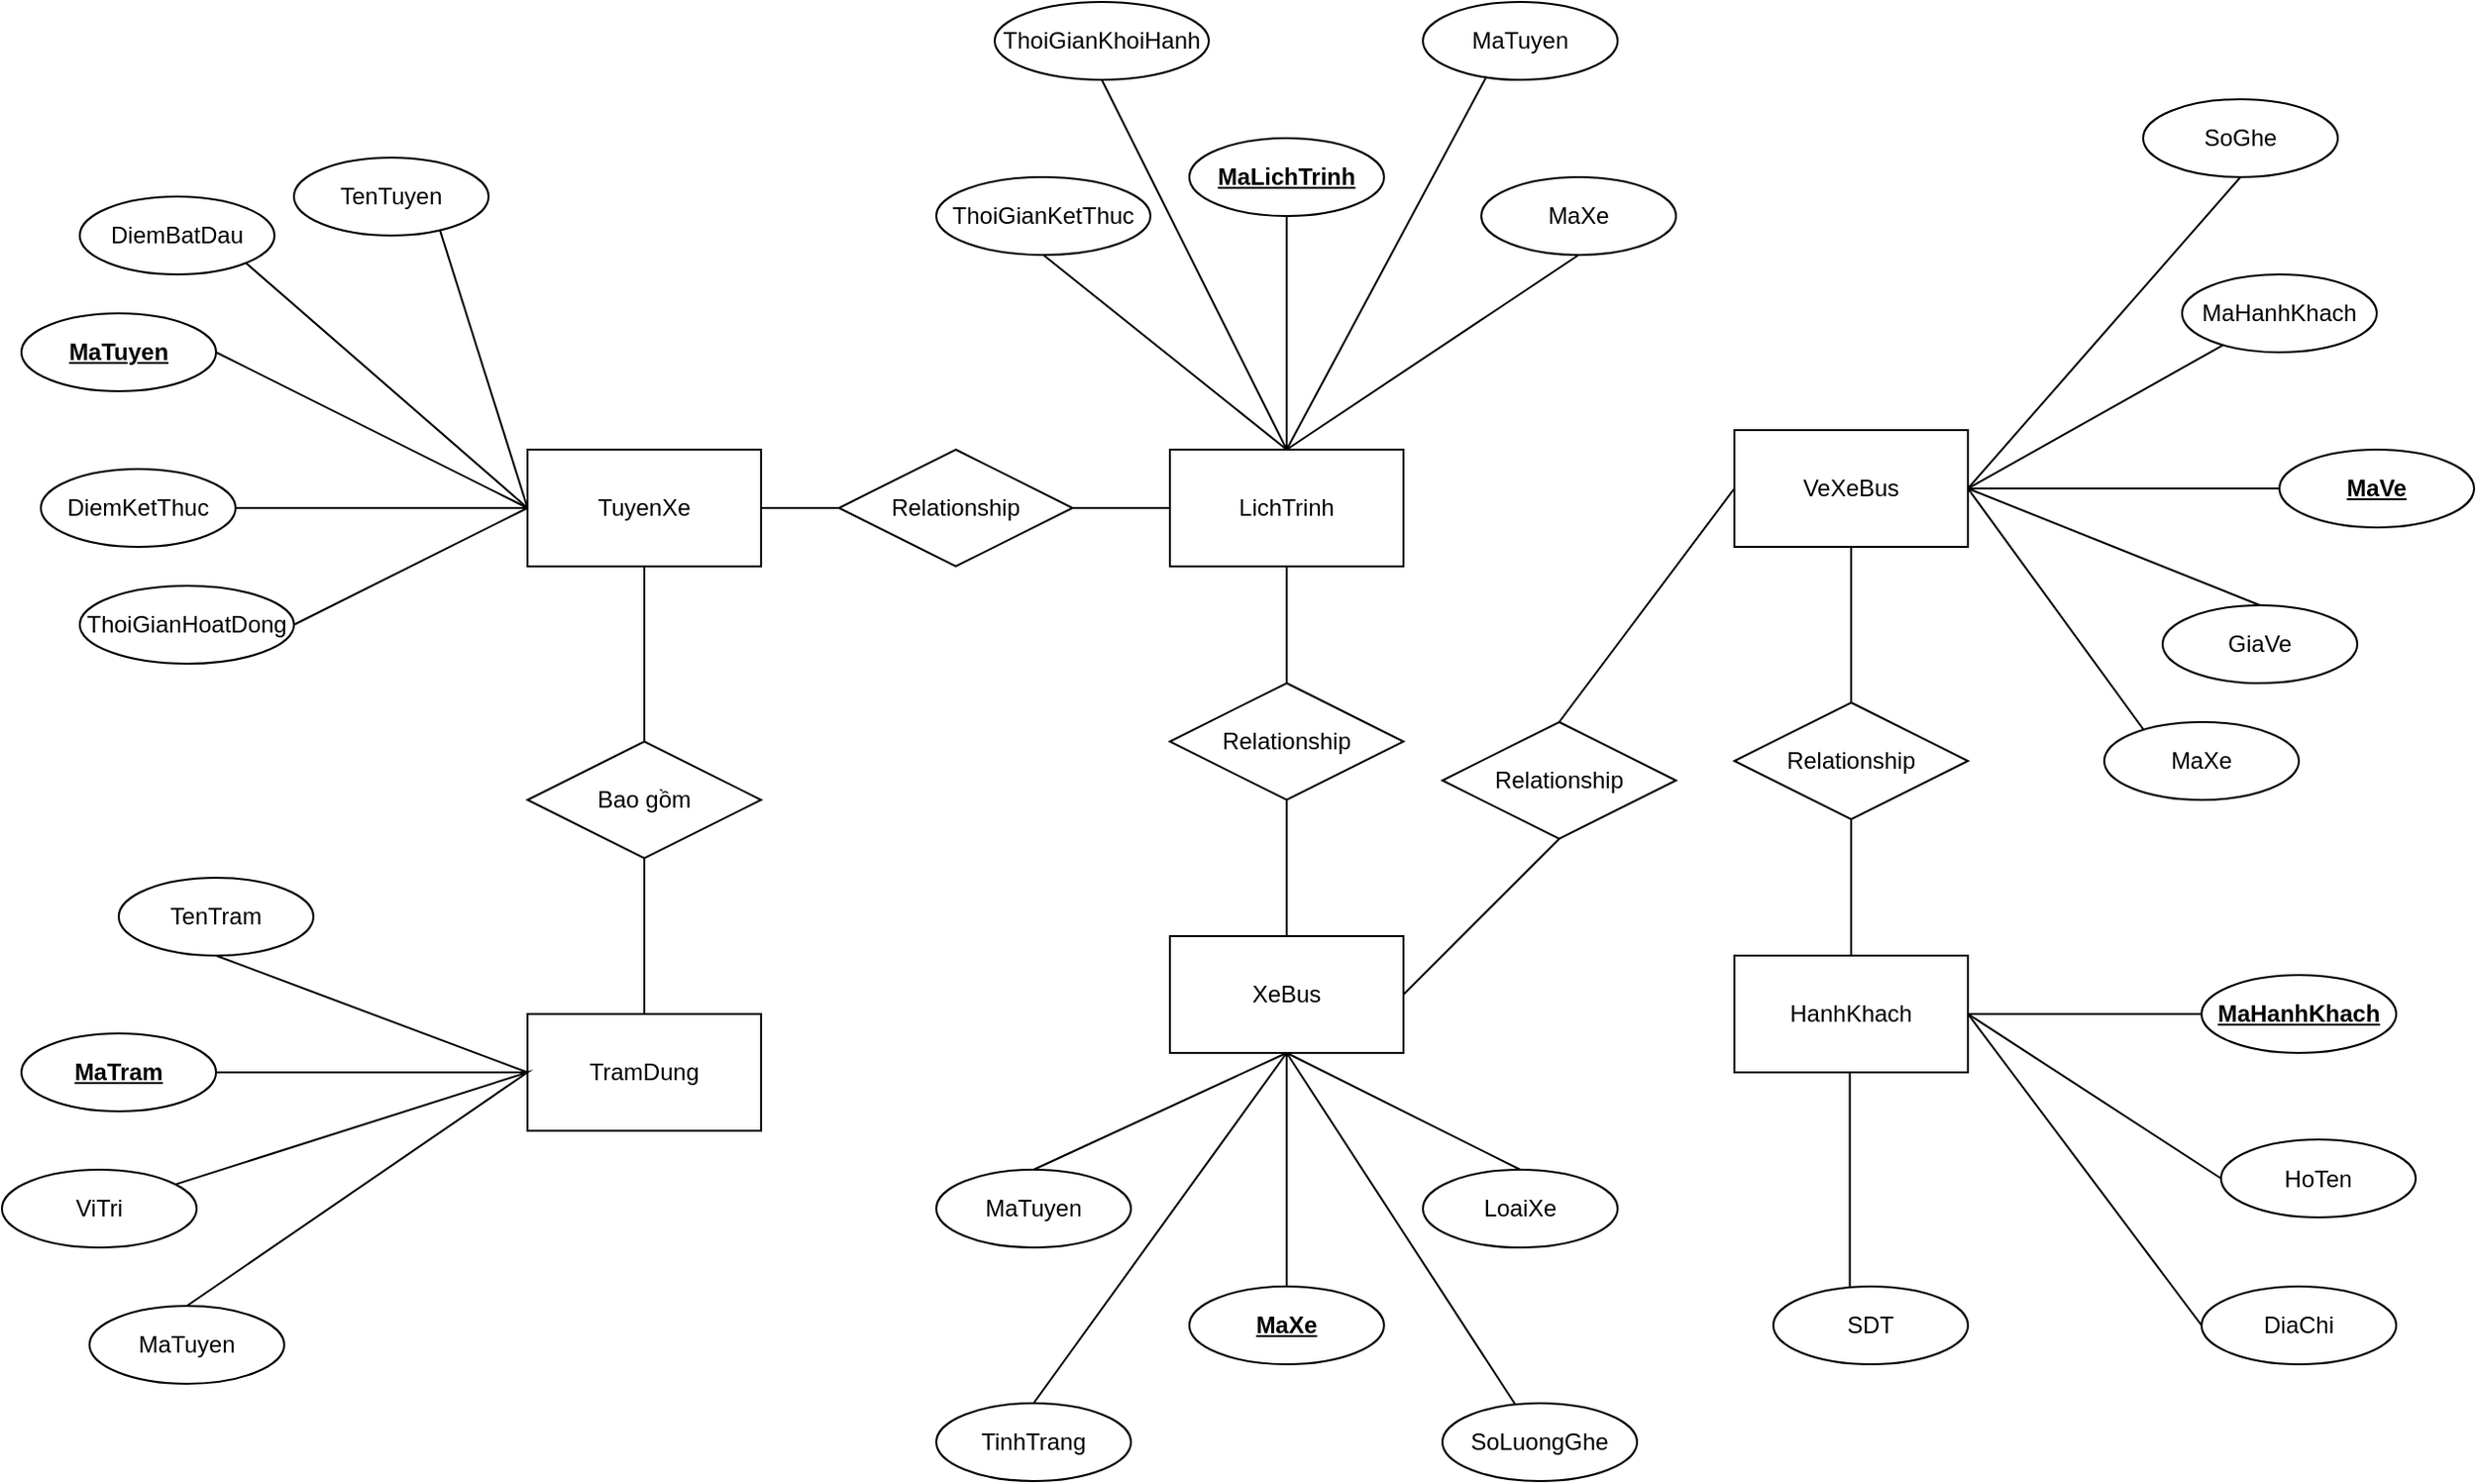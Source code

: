 <mxfile version="22.1.0" type="github">
  <diagram name="Trang-1" id="NK_kYnIEBoEDkR1kCW_3">
    <mxGraphModel dx="1970" dy="654" grid="1" gridSize="10" guides="1" tooltips="1" connect="1" arrows="1" fold="1" page="1" pageScale="1" pageWidth="827" pageHeight="1169" math="0" shadow="0">
      <root>
        <mxCell id="0" />
        <mxCell id="1" parent="0" />
        <mxCell id="Lww2wi2sFg32ggB8nQ_b-1" value="TuyenXe" style="rounded=0;whiteSpace=wrap;html=1;" parent="1" vertex="1">
          <mxGeometry x="10" y="230" width="120" height="60" as="geometry" />
        </mxCell>
        <mxCell id="Lww2wi2sFg32ggB8nQ_b-2" value="XeBus" style="rounded=0;whiteSpace=wrap;html=1;" parent="1" vertex="1">
          <mxGeometry x="340" y="480" width="120" height="60" as="geometry" />
        </mxCell>
        <mxCell id="Lww2wi2sFg32ggB8nQ_b-3" value="VeXeBus" style="rounded=0;whiteSpace=wrap;html=1;" parent="1" vertex="1">
          <mxGeometry x="630" y="220" width="120" height="60" as="geometry" />
        </mxCell>
        <mxCell id="Lww2wi2sFg32ggB8nQ_b-4" value="HanhKhach" style="rounded=0;whiteSpace=wrap;html=1;" parent="1" vertex="1">
          <mxGeometry x="630" y="490" width="120" height="60" as="geometry" />
        </mxCell>
        <mxCell id="Lww2wi2sFg32ggB8nQ_b-5" value="TramDung" style="rounded=0;whiteSpace=wrap;html=1;" parent="1" vertex="1">
          <mxGeometry x="10" y="520" width="120" height="60" as="geometry" />
        </mxCell>
        <mxCell id="Lww2wi2sFg32ggB8nQ_b-6" value="LichTrinh" style="rounded=0;whiteSpace=wrap;html=1;" parent="1" vertex="1">
          <mxGeometry x="340" y="230" width="120" height="60" as="geometry" />
        </mxCell>
        <mxCell id="Lww2wi2sFg32ggB8nQ_b-7" value="" style="endArrow=none;html=1;rounded=0;exitX=1;exitY=0.5;exitDx=0;exitDy=0;entryX=0;entryY=0.5;entryDx=0;entryDy=0;" parent="1" source="Lww2wi2sFg32ggB8nQ_b-1" target="Lww2wi2sFg32ggB8nQ_b-6" edge="1">
          <mxGeometry width="50" height="50" relative="1" as="geometry">
            <mxPoint x="390" y="240" as="sourcePoint" />
            <mxPoint x="320" y="190" as="targetPoint" />
          </mxGeometry>
        </mxCell>
        <object label="" id="Lww2wi2sFg32ggB8nQ_b-8">
          <mxCell style="endArrow=none;html=1;rounded=0;exitX=0.5;exitY=1;exitDx=0;exitDy=0;" parent="1" source="Lww2wi2sFg32ggB8nQ_b-6" target="Lww2wi2sFg32ggB8nQ_b-2" edge="1">
            <mxGeometry width="50" height="50" relative="1" as="geometry">
              <mxPoint x="390" y="240" as="sourcePoint" />
              <mxPoint x="380" y="150" as="targetPoint" />
            </mxGeometry>
          </mxCell>
        </object>
        <mxCell id="Lww2wi2sFg32ggB8nQ_b-9" value="" style="endArrow=none;html=1;rounded=0;entryX=0.5;entryY=1;entryDx=0;entryDy=0;exitX=0.5;exitY=0;exitDx=0;exitDy=0;" parent="1" source="In0ACsNn3nNOARFCslo5-99" target="Lww2wi2sFg32ggB8nQ_b-1" edge="1">
          <mxGeometry width="50" height="50" relative="1" as="geometry">
            <mxPoint x="390" y="240" as="sourcePoint" />
            <mxPoint x="440" y="190" as="targetPoint" />
          </mxGeometry>
        </mxCell>
        <mxCell id="Lww2wi2sFg32ggB8nQ_b-10" value="" style="endArrow=none;html=1;rounded=0;exitX=0.5;exitY=0;exitDx=0;exitDy=0;entryX=0.5;entryY=1;entryDx=0;entryDy=0;" parent="1" source="Lww2wi2sFg32ggB8nQ_b-4" target="Lww2wi2sFg32ggB8nQ_b-3" edge="1">
          <mxGeometry width="50" height="50" relative="1" as="geometry">
            <mxPoint x="390" y="240" as="sourcePoint" />
            <mxPoint x="440" y="190" as="targetPoint" />
          </mxGeometry>
        </mxCell>
        <mxCell id="Lww2wi2sFg32ggB8nQ_b-11" value="" style="endArrow=none;html=1;rounded=0;exitX=0;exitY=0.5;exitDx=0;exitDy=0;entryX=1;entryY=0.5;entryDx=0;entryDy=0;" parent="1" source="Lww2wi2sFg32ggB8nQ_b-3" target="Lww2wi2sFg32ggB8nQ_b-2" edge="1">
          <mxGeometry width="50" height="50" relative="1" as="geometry">
            <mxPoint x="390" y="240" as="sourcePoint" />
            <mxPoint x="440" y="190" as="targetPoint" />
            <Array as="points">
              <mxPoint x="540" y="370" />
              <mxPoint x="540" y="430" />
            </Array>
          </mxGeometry>
        </mxCell>
        <mxCell id="In0ACsNn3nNOARFCslo5-7" value="" style="endArrow=none;html=1;rounded=0;exitX=1;exitY=0.5;exitDx=0;exitDy=0;entryX=0;entryY=0.5;entryDx=0;entryDy=0;" edge="1" parent="1" source="In0ACsNn3nNOARFCslo5-21" target="Lww2wi2sFg32ggB8nQ_b-1">
          <mxGeometry width="50" height="50" relative="1" as="geometry">
            <mxPoint x="-40" y="250" as="sourcePoint" />
            <mxPoint x="350" y="250" as="targetPoint" />
          </mxGeometry>
        </mxCell>
        <mxCell id="In0ACsNn3nNOARFCslo5-10" value="" style="endArrow=none;html=1;rounded=0;entryX=0;entryY=0.5;entryDx=0;entryDy=0;exitX=1;exitY=0.5;exitDx=0;exitDy=0;" edge="1" parent="1" source="In0ACsNn3nNOARFCslo5-20" target="Lww2wi2sFg32ggB8nQ_b-1">
          <mxGeometry width="50" height="50" relative="1" as="geometry">
            <mxPoint x="-52" y="187" as="sourcePoint" />
            <mxPoint x="350" y="250" as="targetPoint" />
          </mxGeometry>
        </mxCell>
        <mxCell id="In0ACsNn3nNOARFCslo5-11" value="" style="endArrow=none;html=1;rounded=0;exitX=0;exitY=0.5;exitDx=0;exitDy=0;entryX=1;entryY=1;entryDx=0;entryDy=0;" edge="1" parent="1" source="Lww2wi2sFg32ggB8nQ_b-1" target="In0ACsNn3nNOARFCslo5-19">
          <mxGeometry width="50" height="50" relative="1" as="geometry">
            <mxPoint x="300" y="300" as="sourcePoint" />
            <mxPoint x="-64.5" y="131.3" as="targetPoint" />
          </mxGeometry>
        </mxCell>
        <mxCell id="In0ACsNn3nNOARFCslo5-12" value="" style="endArrow=none;html=1;rounded=0;exitX=0;exitY=0.5;exitDx=0;exitDy=0;entryX=0.75;entryY=0.93;entryDx=0;entryDy=0;entryPerimeter=0;" edge="1" parent="1" source="Lww2wi2sFg32ggB8nQ_b-1" target="In0ACsNn3nNOARFCslo5-18">
          <mxGeometry width="50" height="50" relative="1" as="geometry">
            <mxPoint x="300" y="300" as="sourcePoint" />
            <mxPoint x="-50" y="70" as="targetPoint" />
          </mxGeometry>
        </mxCell>
        <mxCell id="In0ACsNn3nNOARFCslo5-16" value="" style="endArrow=none;html=1;rounded=0;entryX=1;entryY=0.5;entryDx=0;entryDy=0;" edge="1" parent="1" target="In0ACsNn3nNOARFCslo5-17">
          <mxGeometry width="50" height="50" relative="1" as="geometry">
            <mxPoint x="10" y="260" as="sourcePoint" />
            <mxPoint x="66.522" y="60" as="targetPoint" />
          </mxGeometry>
        </mxCell>
        <mxCell id="In0ACsNn3nNOARFCslo5-17" value="&lt;b&gt;MaTuyen&lt;/b&gt;" style="ellipse;whiteSpace=wrap;html=1;align=center;fontStyle=4;" vertex="1" parent="1">
          <mxGeometry x="-250" y="160" width="100" height="40" as="geometry" />
        </mxCell>
        <mxCell id="In0ACsNn3nNOARFCslo5-18" value="TenTuyen" style="ellipse;whiteSpace=wrap;html=1;align=center;" vertex="1" parent="1">
          <mxGeometry x="-110" y="80" width="100" height="40" as="geometry" />
        </mxCell>
        <mxCell id="In0ACsNn3nNOARFCslo5-19" value="DiemBatDau" style="ellipse;whiteSpace=wrap;html=1;align=center;" vertex="1" parent="1">
          <mxGeometry x="-220" y="100" width="100" height="40" as="geometry" />
        </mxCell>
        <mxCell id="In0ACsNn3nNOARFCslo5-20" value="DiemKetThuc" style="ellipse;whiteSpace=wrap;html=1;align=center;" vertex="1" parent="1">
          <mxGeometry x="-240" y="240" width="100" height="40" as="geometry" />
        </mxCell>
        <mxCell id="In0ACsNn3nNOARFCslo5-21" value="ThoiGianHoatDong" style="ellipse;whiteSpace=wrap;html=1;align=center;" vertex="1" parent="1">
          <mxGeometry x="-220" y="300" width="110" height="40" as="geometry" />
        </mxCell>
        <mxCell id="In0ACsNn3nNOARFCslo5-23" value="ThoiGianKhoiHanh" style="ellipse;whiteSpace=wrap;html=1;align=center;" vertex="1" parent="1">
          <mxGeometry x="250" width="110" height="40" as="geometry" />
        </mxCell>
        <mxCell id="In0ACsNn3nNOARFCslo5-26" value="MaXe" style="ellipse;whiteSpace=wrap;html=1;align=center;" vertex="1" parent="1">
          <mxGeometry x="500" y="90" width="100" height="40" as="geometry" />
        </mxCell>
        <mxCell id="In0ACsNn3nNOARFCslo5-27" value="MaTuyen" style="ellipse;whiteSpace=wrap;html=1;align=center;" vertex="1" parent="1">
          <mxGeometry x="470" width="100" height="40" as="geometry" />
        </mxCell>
        <mxCell id="In0ACsNn3nNOARFCslo5-28" value="ThoiGianKetThuc" style="ellipse;whiteSpace=wrap;html=1;align=center;" vertex="1" parent="1">
          <mxGeometry x="220" y="90" width="110" height="40" as="geometry" />
        </mxCell>
        <mxCell id="In0ACsNn3nNOARFCslo5-33" value="" style="endArrow=none;html=1;rounded=0;exitX=0.5;exitY=1;exitDx=0;exitDy=0;entryX=0.5;entryY=0;entryDx=0;entryDy=0;" edge="1" parent="1" source="In0ACsNn3nNOARFCslo5-28" target="Lww2wi2sFg32ggB8nQ_b-6">
          <mxGeometry relative="1" as="geometry">
            <mxPoint x="250" y="270" as="sourcePoint" />
            <mxPoint x="410" y="270" as="targetPoint" />
          </mxGeometry>
        </mxCell>
        <mxCell id="In0ACsNn3nNOARFCslo5-34" value="" style="endArrow=none;html=1;rounded=0;exitX=0.5;exitY=1;exitDx=0;exitDy=0;entryX=0.5;entryY=0;entryDx=0;entryDy=0;" edge="1" parent="1" target="Lww2wi2sFg32ggB8nQ_b-6">
          <mxGeometry relative="1" as="geometry">
            <mxPoint x="400" y="110" as="sourcePoint" />
            <mxPoint x="410" y="240" as="targetPoint" />
          </mxGeometry>
        </mxCell>
        <mxCell id="In0ACsNn3nNOARFCslo5-35" value="" style="endArrow=none;html=1;rounded=0;exitX=0.5;exitY=1;exitDx=0;exitDy=0;" edge="1" parent="1" source="In0ACsNn3nNOARFCslo5-26">
          <mxGeometry relative="1" as="geometry">
            <mxPoint x="300" y="150" as="sourcePoint" />
            <mxPoint x="400" y="230" as="targetPoint" />
          </mxGeometry>
        </mxCell>
        <mxCell id="In0ACsNn3nNOARFCslo5-36" value="" style="endArrow=none;html=1;rounded=0;entryX=0.322;entryY=0.98;entryDx=0;entryDy=0;entryPerimeter=0;" edge="1" parent="1" target="In0ACsNn3nNOARFCslo5-27">
          <mxGeometry relative="1" as="geometry">
            <mxPoint x="400" y="230" as="sourcePoint" />
            <mxPoint x="430" y="260" as="targetPoint" />
          </mxGeometry>
        </mxCell>
        <mxCell id="In0ACsNn3nNOARFCslo5-37" value="" style="endArrow=none;html=1;rounded=0;entryX=0.5;entryY=0;entryDx=0;entryDy=0;exitX=0.5;exitY=1;exitDx=0;exitDy=0;" edge="1" parent="1" source="In0ACsNn3nNOARFCslo5-23" target="Lww2wi2sFg32ggB8nQ_b-6">
          <mxGeometry relative="1" as="geometry">
            <mxPoint x="320" y="160" as="sourcePoint" />
            <mxPoint x="440" y="270" as="targetPoint" />
          </mxGeometry>
        </mxCell>
        <mxCell id="In0ACsNn3nNOARFCslo5-38" value="&lt;b&gt;MaLichTrinh&lt;/b&gt;" style="ellipse;whiteSpace=wrap;html=1;align=center;fontStyle=4;" vertex="1" parent="1">
          <mxGeometry x="350" y="70" width="100" height="40" as="geometry" />
        </mxCell>
        <mxCell id="In0ACsNn3nNOARFCslo5-40" value="&lt;b&gt;MaTram&lt;/b&gt;" style="ellipse;whiteSpace=wrap;html=1;align=center;fontStyle=4;" vertex="1" parent="1">
          <mxGeometry x="-250" y="530" width="100" height="40" as="geometry" />
        </mxCell>
        <mxCell id="In0ACsNn3nNOARFCslo5-41" value="TenTram" style="ellipse;whiteSpace=wrap;html=1;align=center;" vertex="1" parent="1">
          <mxGeometry x="-200" y="450" width="100" height="40" as="geometry" />
        </mxCell>
        <mxCell id="In0ACsNn3nNOARFCslo5-42" value="MaTuyen" style="ellipse;whiteSpace=wrap;html=1;align=center;" vertex="1" parent="1">
          <mxGeometry x="-215" y="670" width="100" height="40" as="geometry" />
        </mxCell>
        <mxCell id="In0ACsNn3nNOARFCslo5-45" value="" style="endArrow=none;html=1;rounded=0;exitX=0;exitY=0.5;exitDx=0;exitDy=0;entryX=0.5;entryY=1;entryDx=0;entryDy=0;" edge="1" parent="1" source="Lww2wi2sFg32ggB8nQ_b-5" target="In0ACsNn3nNOARFCslo5-41">
          <mxGeometry relative="1" as="geometry">
            <mxPoint x="250" y="470" as="sourcePoint" />
            <mxPoint x="410" y="470" as="targetPoint" />
            <Array as="points" />
          </mxGeometry>
        </mxCell>
        <mxCell id="In0ACsNn3nNOARFCslo5-46" value="" style="endArrow=none;html=1;rounded=0;entryX=1;entryY=0.5;entryDx=0;entryDy=0;exitX=0;exitY=0.5;exitDx=0;exitDy=0;" edge="1" parent="1" source="Lww2wi2sFg32ggB8nQ_b-5" target="In0ACsNn3nNOARFCslo5-40">
          <mxGeometry relative="1" as="geometry">
            <mxPoint x="110" y="520" as="sourcePoint" />
            <mxPoint x="60" y="440" as="targetPoint" />
            <Array as="points">
              <mxPoint x="10" y="550" />
            </Array>
          </mxGeometry>
        </mxCell>
        <mxCell id="In0ACsNn3nNOARFCslo5-49" value="&lt;b&gt;MaXe&lt;/b&gt;" style="ellipse;whiteSpace=wrap;html=1;align=center;fontStyle=4;" vertex="1" parent="1">
          <mxGeometry x="350" y="660" width="100" height="40" as="geometry" />
        </mxCell>
        <mxCell id="In0ACsNn3nNOARFCslo5-50" value="TinhTrang" style="ellipse;whiteSpace=wrap;html=1;align=center;" vertex="1" parent="1">
          <mxGeometry x="220" y="720" width="100" height="40" as="geometry" />
        </mxCell>
        <mxCell id="In0ACsNn3nNOARFCslo5-51" value="LoaiXe" style="ellipse;whiteSpace=wrap;html=1;align=center;" vertex="1" parent="1">
          <mxGeometry x="470" y="600" width="100" height="40" as="geometry" />
        </mxCell>
        <mxCell id="In0ACsNn3nNOARFCslo5-52" value="MaTuyen" style="ellipse;whiteSpace=wrap;html=1;align=center;" vertex="1" parent="1">
          <mxGeometry x="220" y="600" width="100" height="40" as="geometry" />
        </mxCell>
        <mxCell id="In0ACsNn3nNOARFCslo5-53" value="SoLuongGhe" style="ellipse;whiteSpace=wrap;html=1;align=center;" vertex="1" parent="1">
          <mxGeometry x="480" y="720" width="100" height="40" as="geometry" />
        </mxCell>
        <mxCell id="In0ACsNn3nNOARFCslo5-54" value="" style="endArrow=none;html=1;rounded=0;exitX=0.5;exitY=1;exitDx=0;exitDy=0;entryX=0.5;entryY=0;entryDx=0;entryDy=0;" edge="1" parent="1" source="Lww2wi2sFg32ggB8nQ_b-2" target="In0ACsNn3nNOARFCslo5-49">
          <mxGeometry relative="1" as="geometry">
            <mxPoint x="250" y="670" as="sourcePoint" />
            <mxPoint x="410" y="670" as="targetPoint" />
          </mxGeometry>
        </mxCell>
        <mxCell id="In0ACsNn3nNOARFCslo5-56" value="" style="endArrow=none;html=1;rounded=0;entryX=0.5;entryY=0;entryDx=0;entryDy=0;" edge="1" parent="1" target="In0ACsNn3nNOARFCslo5-52">
          <mxGeometry relative="1" as="geometry">
            <mxPoint x="400" y="540" as="sourcePoint" />
            <mxPoint x="410" y="670" as="targetPoint" />
          </mxGeometry>
        </mxCell>
        <mxCell id="In0ACsNn3nNOARFCslo5-57" value="" style="endArrow=none;html=1;rounded=0;entryX=0.5;entryY=0;entryDx=0;entryDy=0;" edge="1" parent="1" target="In0ACsNn3nNOARFCslo5-51">
          <mxGeometry relative="1" as="geometry">
            <mxPoint x="400" y="540" as="sourcePoint" />
            <mxPoint x="420" y="680" as="targetPoint" />
          </mxGeometry>
        </mxCell>
        <mxCell id="In0ACsNn3nNOARFCslo5-58" value="" style="endArrow=none;html=1;rounded=0;entryX=0.5;entryY=0;entryDx=0;entryDy=0;" edge="1" parent="1" target="In0ACsNn3nNOARFCslo5-50">
          <mxGeometry relative="1" as="geometry">
            <mxPoint x="400" y="540" as="sourcePoint" />
            <mxPoint x="430" y="690" as="targetPoint" />
          </mxGeometry>
        </mxCell>
        <mxCell id="In0ACsNn3nNOARFCslo5-59" value="" style="endArrow=none;html=1;rounded=0;" edge="1" parent="1" target="In0ACsNn3nNOARFCslo5-53">
          <mxGeometry relative="1" as="geometry">
            <mxPoint x="400" y="540" as="sourcePoint" />
            <mxPoint x="440" y="700" as="targetPoint" />
          </mxGeometry>
        </mxCell>
        <mxCell id="In0ACsNn3nNOARFCslo5-62" value="MaHanhKhach" style="ellipse;whiteSpace=wrap;html=1;align=center;" vertex="1" parent="1">
          <mxGeometry x="860" y="140" width="100" height="40" as="geometry" />
        </mxCell>
        <mxCell id="In0ACsNn3nNOARFCslo5-66" value="SoGhe" style="ellipse;whiteSpace=wrap;html=1;align=center;" vertex="1" parent="1">
          <mxGeometry x="840" y="50" width="100" height="40" as="geometry" />
        </mxCell>
        <mxCell id="In0ACsNn3nNOARFCslo5-67" value="GiaVe" style="ellipse;whiteSpace=wrap;html=1;align=center;" vertex="1" parent="1">
          <mxGeometry x="850" y="310" width="100" height="40" as="geometry" />
        </mxCell>
        <mxCell id="In0ACsNn3nNOARFCslo5-73" value="" style="endArrow=none;html=1;rounded=0;exitX=1;exitY=0.5;exitDx=0;exitDy=0;entryX=0;entryY=0.5;entryDx=0;entryDy=0;" edge="1" parent="1" source="Lww2wi2sFg32ggB8nQ_b-3" target="In0ACsNn3nNOARFCslo5-80">
          <mxGeometry relative="1" as="geometry">
            <mxPoint x="540" y="320" as="sourcePoint" />
            <mxPoint x="840.0" y="250" as="targetPoint" />
          </mxGeometry>
        </mxCell>
        <mxCell id="In0ACsNn3nNOARFCslo5-74" value="" style="endArrow=none;html=1;rounded=0;exitX=1;exitY=0.5;exitDx=0;exitDy=0;entryX=0.5;entryY=0;entryDx=0;entryDy=0;" edge="1" parent="1" source="Lww2wi2sFg32ggB8nQ_b-3" target="In0ACsNn3nNOARFCslo5-67">
          <mxGeometry relative="1" as="geometry">
            <mxPoint x="760" y="260" as="sourcePoint" />
            <mxPoint x="850" y="260" as="targetPoint" />
          </mxGeometry>
        </mxCell>
        <mxCell id="In0ACsNn3nNOARFCslo5-75" value="" style="endArrow=none;html=1;rounded=0;entryX=0;entryY=0;entryDx=0;entryDy=0;" edge="1" parent="1">
          <mxGeometry relative="1" as="geometry">
            <mxPoint x="750" y="250" as="sourcePoint" />
            <mxPoint x="841.645" y="375.858" as="targetPoint" />
          </mxGeometry>
        </mxCell>
        <mxCell id="In0ACsNn3nNOARFCslo5-76" value="" style="endArrow=none;html=1;rounded=0;" edge="1" parent="1" target="In0ACsNn3nNOARFCslo5-62">
          <mxGeometry relative="1" as="geometry">
            <mxPoint x="750" y="250" as="sourcePoint" />
            <mxPoint x="870" y="280" as="targetPoint" />
          </mxGeometry>
        </mxCell>
        <mxCell id="In0ACsNn3nNOARFCslo5-77" value="" style="endArrow=none;html=1;rounded=0;entryX=0.5;entryY=1;entryDx=0;entryDy=0;" edge="1" parent="1" target="In0ACsNn3nNOARFCslo5-66">
          <mxGeometry relative="1" as="geometry">
            <mxPoint x="750" y="250" as="sourcePoint" />
            <mxPoint x="880" y="290" as="targetPoint" />
          </mxGeometry>
        </mxCell>
        <mxCell id="In0ACsNn3nNOARFCslo5-80" value="&lt;b&gt;MaVe&lt;/b&gt;" style="ellipse;whiteSpace=wrap;html=1;align=center;fontStyle=4;" vertex="1" parent="1">
          <mxGeometry x="910" y="230" width="100" height="40" as="geometry" />
        </mxCell>
        <mxCell id="In0ACsNn3nNOARFCslo5-81" value="&lt;b&gt;MaHanhKhach&lt;/b&gt;" style="ellipse;whiteSpace=wrap;html=1;align=center;fontStyle=4;" vertex="1" parent="1">
          <mxGeometry x="870" y="500" width="100" height="40" as="geometry" />
        </mxCell>
        <mxCell id="In0ACsNn3nNOARFCslo5-82" value="DiaChi" style="ellipse;whiteSpace=wrap;html=1;align=center;" vertex="1" parent="1">
          <mxGeometry x="870" y="660" width="100" height="40" as="geometry" />
        </mxCell>
        <mxCell id="In0ACsNn3nNOARFCslo5-85" value="SDT" style="ellipse;whiteSpace=wrap;html=1;align=center;" vertex="1" parent="1">
          <mxGeometry x="650" y="660" width="100" height="40" as="geometry" />
        </mxCell>
        <mxCell id="In0ACsNn3nNOARFCslo5-86" value="HoTen" style="ellipse;whiteSpace=wrap;html=1;align=center;" vertex="1" parent="1">
          <mxGeometry x="880" y="584.5" width="100" height="40" as="geometry" />
        </mxCell>
        <mxCell id="In0ACsNn3nNOARFCslo5-92" value="" style="endArrow=none;html=1;rounded=0;exitX=0.5;exitY=0;exitDx=0;exitDy=0;" edge="1" parent="1">
          <mxGeometry relative="1" as="geometry">
            <mxPoint x="689.29" y="660" as="sourcePoint" />
            <mxPoint x="689.29" y="550" as="targetPoint" />
            <Array as="points" />
          </mxGeometry>
        </mxCell>
        <mxCell id="In0ACsNn3nNOARFCslo5-93" value="" style="endArrow=none;html=1;rounded=0;exitX=0;exitY=0.5;exitDx=0;exitDy=0;entryX=1;entryY=0.5;entryDx=0;entryDy=0;" edge="1" parent="1" source="In0ACsNn3nNOARFCslo5-81" target="Lww2wi2sFg32ggB8nQ_b-4">
          <mxGeometry relative="1" as="geometry">
            <mxPoint x="699.29" y="670" as="sourcePoint" />
            <mxPoint x="699.29" y="560" as="targetPoint" />
            <Array as="points" />
          </mxGeometry>
        </mxCell>
        <mxCell id="In0ACsNn3nNOARFCslo5-94" value="" style="endArrow=none;html=1;rounded=0;exitX=0;exitY=0.5;exitDx=0;exitDy=0;" edge="1" parent="1" source="In0ACsNn3nNOARFCslo5-86">
          <mxGeometry relative="1" as="geometry">
            <mxPoint x="880" y="530" as="sourcePoint" />
            <mxPoint x="750" y="520" as="targetPoint" />
            <Array as="points" />
          </mxGeometry>
        </mxCell>
        <mxCell id="In0ACsNn3nNOARFCslo5-95" value="" style="endArrow=none;html=1;rounded=0;exitX=0;exitY=0.5;exitDx=0;exitDy=0;entryX=1;entryY=0.5;entryDx=0;entryDy=0;" edge="1" parent="1" source="In0ACsNn3nNOARFCslo5-82" target="Lww2wi2sFg32ggB8nQ_b-4">
          <mxGeometry relative="1" as="geometry">
            <mxPoint x="890" y="540" as="sourcePoint" />
            <mxPoint x="770" y="540" as="targetPoint" />
            <Array as="points" />
          </mxGeometry>
        </mxCell>
        <mxCell id="In0ACsNn3nNOARFCslo5-96" value="MaXe" style="ellipse;whiteSpace=wrap;html=1;align=center;" vertex="1" parent="1">
          <mxGeometry x="820" y="370" width="100" height="40" as="geometry" />
        </mxCell>
        <mxCell id="In0ACsNn3nNOARFCslo5-100" value="" style="endArrow=none;html=1;rounded=0;entryX=0.5;entryY=1;entryDx=0;entryDy=0;exitX=0.5;exitY=0;exitDx=0;exitDy=0;" edge="1" parent="1" source="Lww2wi2sFg32ggB8nQ_b-5" target="In0ACsNn3nNOARFCslo5-99">
          <mxGeometry width="50" height="50" relative="1" as="geometry">
            <mxPoint x="170" y="490" as="sourcePoint" />
            <mxPoint x="170" y="290" as="targetPoint" />
          </mxGeometry>
        </mxCell>
        <mxCell id="In0ACsNn3nNOARFCslo5-99" value="Bao gồm" style="shape=rhombus;perimeter=rhombusPerimeter;whiteSpace=wrap;html=1;align=center;" vertex="1" parent="1">
          <mxGeometry x="10" y="380" width="120" height="60" as="geometry" />
        </mxCell>
        <mxCell id="In0ACsNn3nNOARFCslo5-102" value="Relationship" style="shape=rhombus;perimeter=rhombusPerimeter;whiteSpace=wrap;html=1;align=center;" vertex="1" parent="1">
          <mxGeometry x="630" y="360" width="120" height="60" as="geometry" />
        </mxCell>
        <mxCell id="In0ACsNn3nNOARFCslo5-103" value="Relationship" style="shape=rhombus;perimeter=rhombusPerimeter;whiteSpace=wrap;html=1;align=center;" vertex="1" parent="1">
          <mxGeometry x="480" y="370" width="120" height="60" as="geometry" />
        </mxCell>
        <mxCell id="In0ACsNn3nNOARFCslo5-104" value="Relationship" style="shape=rhombus;perimeter=rhombusPerimeter;whiteSpace=wrap;html=1;align=center;" vertex="1" parent="1">
          <mxGeometry x="340" y="350" width="120" height="60" as="geometry" />
        </mxCell>
        <mxCell id="In0ACsNn3nNOARFCslo5-105" value="Relationship" style="shape=rhombus;perimeter=rhombusPerimeter;whiteSpace=wrap;html=1;align=center;" vertex="1" parent="1">
          <mxGeometry x="170" y="230" width="120" height="60" as="geometry" />
        </mxCell>
        <mxCell id="In0ACsNn3nNOARFCslo5-110" value="" style="endArrow=none;html=1;rounded=0;exitX=0.5;exitY=0;exitDx=0;exitDy=0;" edge="1" parent="1" source="In0ACsNn3nNOARFCslo5-42" target="In0ACsNn3nNOARFCslo5-39">
          <mxGeometry relative="1" as="geometry">
            <mxPoint x="-190" y="650" as="sourcePoint" />
            <mxPoint x="110" y="520" as="targetPoint" />
            <Array as="points">
              <mxPoint x="10" y="550" />
            </Array>
          </mxGeometry>
        </mxCell>
        <mxCell id="In0ACsNn3nNOARFCslo5-39" value="ViTri" style="ellipse;whiteSpace=wrap;html=1;align=center;" vertex="1" parent="1">
          <mxGeometry x="-260" y="600" width="100" height="40" as="geometry" />
        </mxCell>
      </root>
    </mxGraphModel>
  </diagram>
</mxfile>
